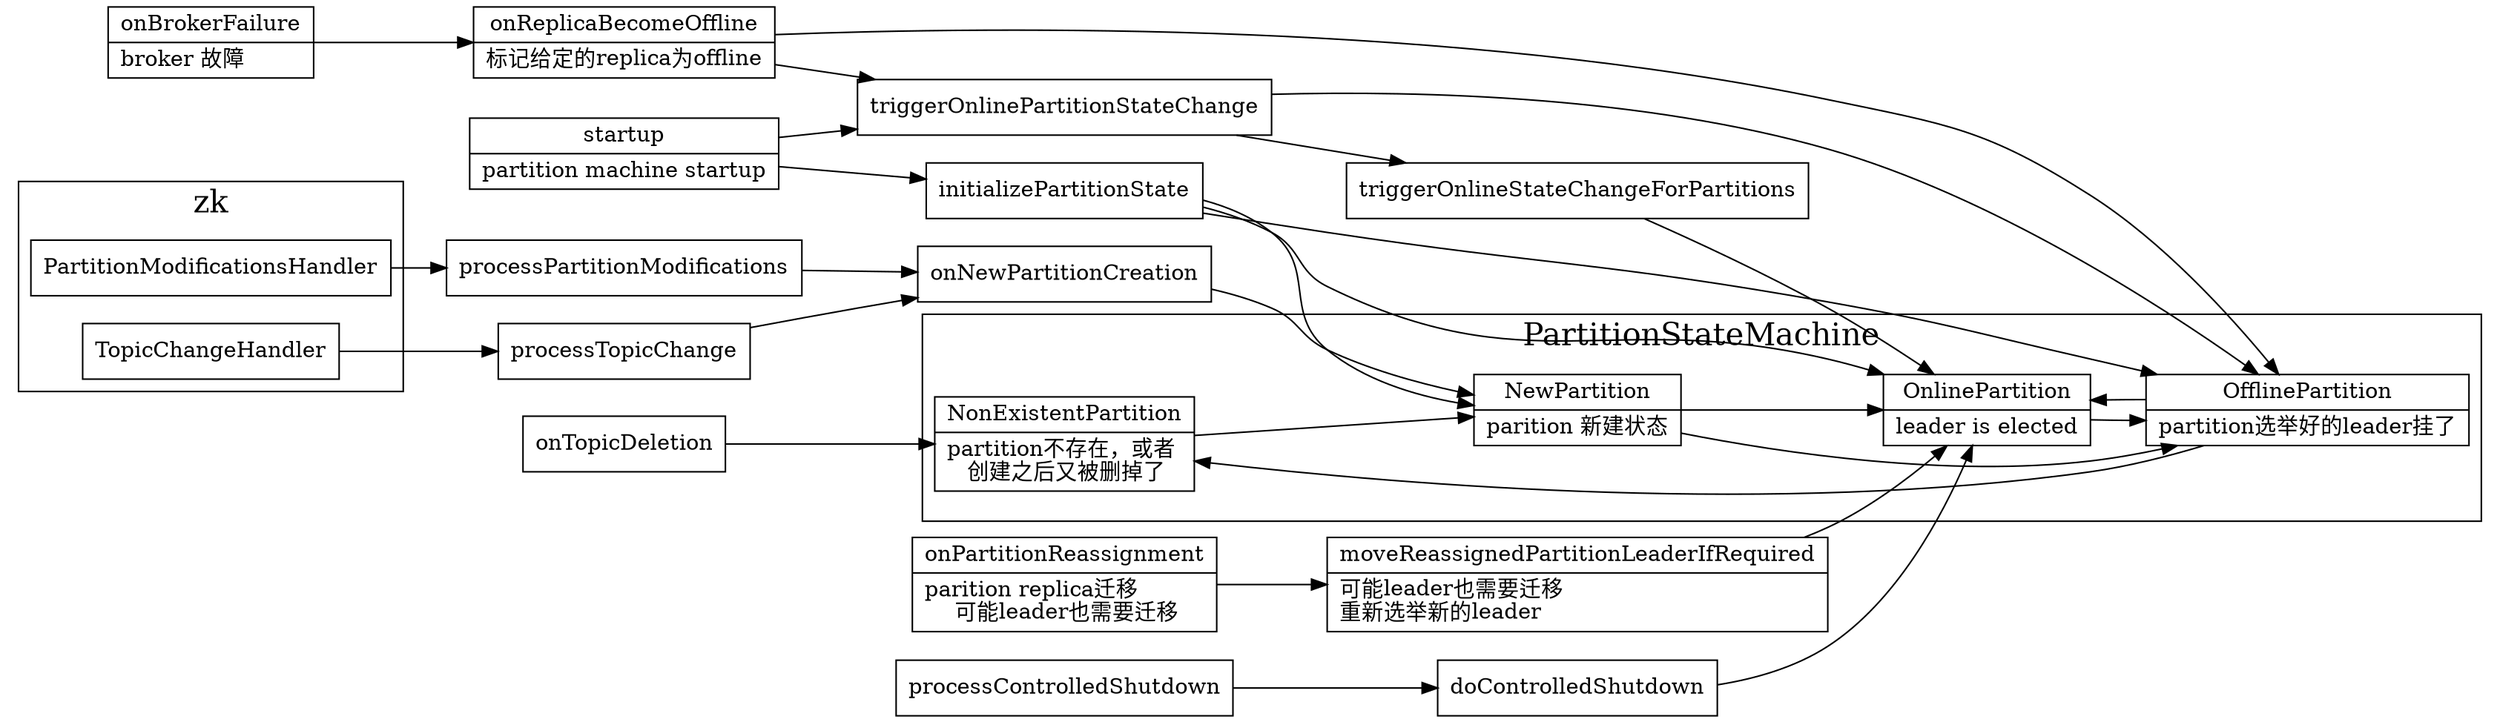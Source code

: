 digraph partition_target_state {
  node[shape=box];
  newrank=true;
  rankdir=LR;
  subgraph cluster_PartitionStateMachine {
    graph[label="PartitionStateMachine";fontsize=20;];
    NonExistentPartition[shape="record";
      label="{{
        NonExistentPartition|
        partition不存在，或者\l 
        创建之后又被删掉了
      }}";
    ];

    NewPartition[shape="record";
      label="{{
        NewPartition|
        parition 新建状态
      }}";
    ];
    OnlinePartition[shape="record";
      label="{{
        OnlinePartition|
        leader is elected
      }}";
    ];
    OfflinePartition[shape="record";
      label="{{
        OfflinePartition|
        partition选举好的leader挂了
      }}";
    ];

    OfflinePartition -> NonExistentPartition;
    NonExistentPartition -> NewPartition;
    {NewPartition, OfflinePartition} -> OnlinePartition;
    {NewPartition, OnlinePartition} -> OfflinePartition;
  }
  onPartitionReassignment[shape="record";
    label="{{
      onPartitionReassignment|
      parition replica迁移\l
      可能leader也需要迁移
    }}";
  ];
  moveReassignedPartitionLeaderIfRequired[shape="record";
    label="{{
      moveReassignedPartitionLeaderIfRequired\l|
      可能leader也需要迁移\l重新选举新的leader\l
    }}";
  ];
  onBrokerFailure[shape="record";
    label="{{
      onBrokerFailure|
        broker 故障\l
    }}";
  ];
  onReplicaBecomeOffline[shape="record";
    label="{{
      onReplicaBecomeOffline|
        标记给定的replica为offline\l
    }}";
  ];
  subgraph cluster_zk {
    graph[label="zk";fontsize=20;];
    TopicChangeHandler
    PartitionModificationsHandler;
  }
  startup[shape="record";
    label="{{
      startup|
        partition machine startup\l
    }}";
  ];

  startup -> triggerOnlinePartitionStateChange;
  triggerOnlinePartitionStateChange -> triggerOnlineStateChangeForPartitions;
  {processTopicChange, processPartitionModifications} -> onNewPartitionCreation -> NewPartition;

  onPartitionReassignment -> moveReassignedPartitionLeaderIfRequired;
  {
    moveReassignedPartitionLeaderIfRequired;
    triggerOnlineStateChangeForPartitions;
    doControlledShutdown;
  }-> OnlinePartition

  {
    onReplicaBecomeOffline;
    triggerOnlinePartitionStateChange;
  } -> OfflinePartition;

  onTopicDeletion -> NonExistentPartition;
  onBrokerFailure -> onReplicaBecomeOffline;
  onReplicaBecomeOffline -> triggerOnlinePartitionStateChange;
  TopicChangeHandler -> processTopicChange;
  PartitionModificationsHandler -> processPartitionModifications;
  processControlledShutdown -> doControlledShutdown;
  startup -> initializePartitionState -> {
    OnlinePartition;
    OfflinePartition;
    NewPartition;
  }
}
